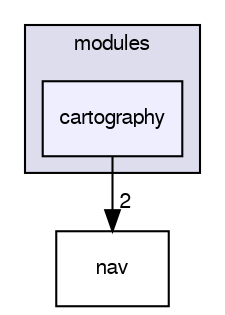 digraph "sw/airborne/modules/cartography" {
  compound=true
  node [ fontsize="10", fontname="FreeSans"];
  edge [ labelfontsize="10", labelfontname="FreeSans"];
  subgraph clusterdir_c2abcdd6ccb39c3582929c0e3f5651c2 {
    graph [ bgcolor="#ddddee", pencolor="black", label="modules" fontname="FreeSans", fontsize="10", URL="dir_c2abcdd6ccb39c3582929c0e3f5651c2.html"]
  dir_792c2a84fee7c4fb401cf6815b5aa97f [shape=box, label="cartography", style="filled", fillcolor="#eeeeff", pencolor="black", URL="dir_792c2a84fee7c4fb401cf6815b5aa97f.html"];
  }
  dir_984e899df90dd104b2eabcdbb76ec71f [shape=box label="nav" URL="dir_984e899df90dd104b2eabcdbb76ec71f.html"];
  dir_792c2a84fee7c4fb401cf6815b5aa97f->dir_984e899df90dd104b2eabcdbb76ec71f [headlabel="2", labeldistance=1.5 headhref="dir_000117_000135.html"];
}
